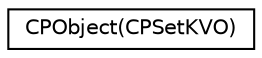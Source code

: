 digraph "Graphical Class Hierarchy"
{
  edge [fontname="Helvetica",fontsize="10",labelfontname="Helvetica",labelfontsize="10"];
  node [fontname="Helvetica",fontsize="10",shape=record];
  rankdir="LR";
  Node1 [label="CPObject(CPSetKVO)",height=0.2,width=0.4,color="black", fillcolor="white", style="filled",URL="$category_c_p_object_07_c_p_set_k_v_o_08.html"];
}
